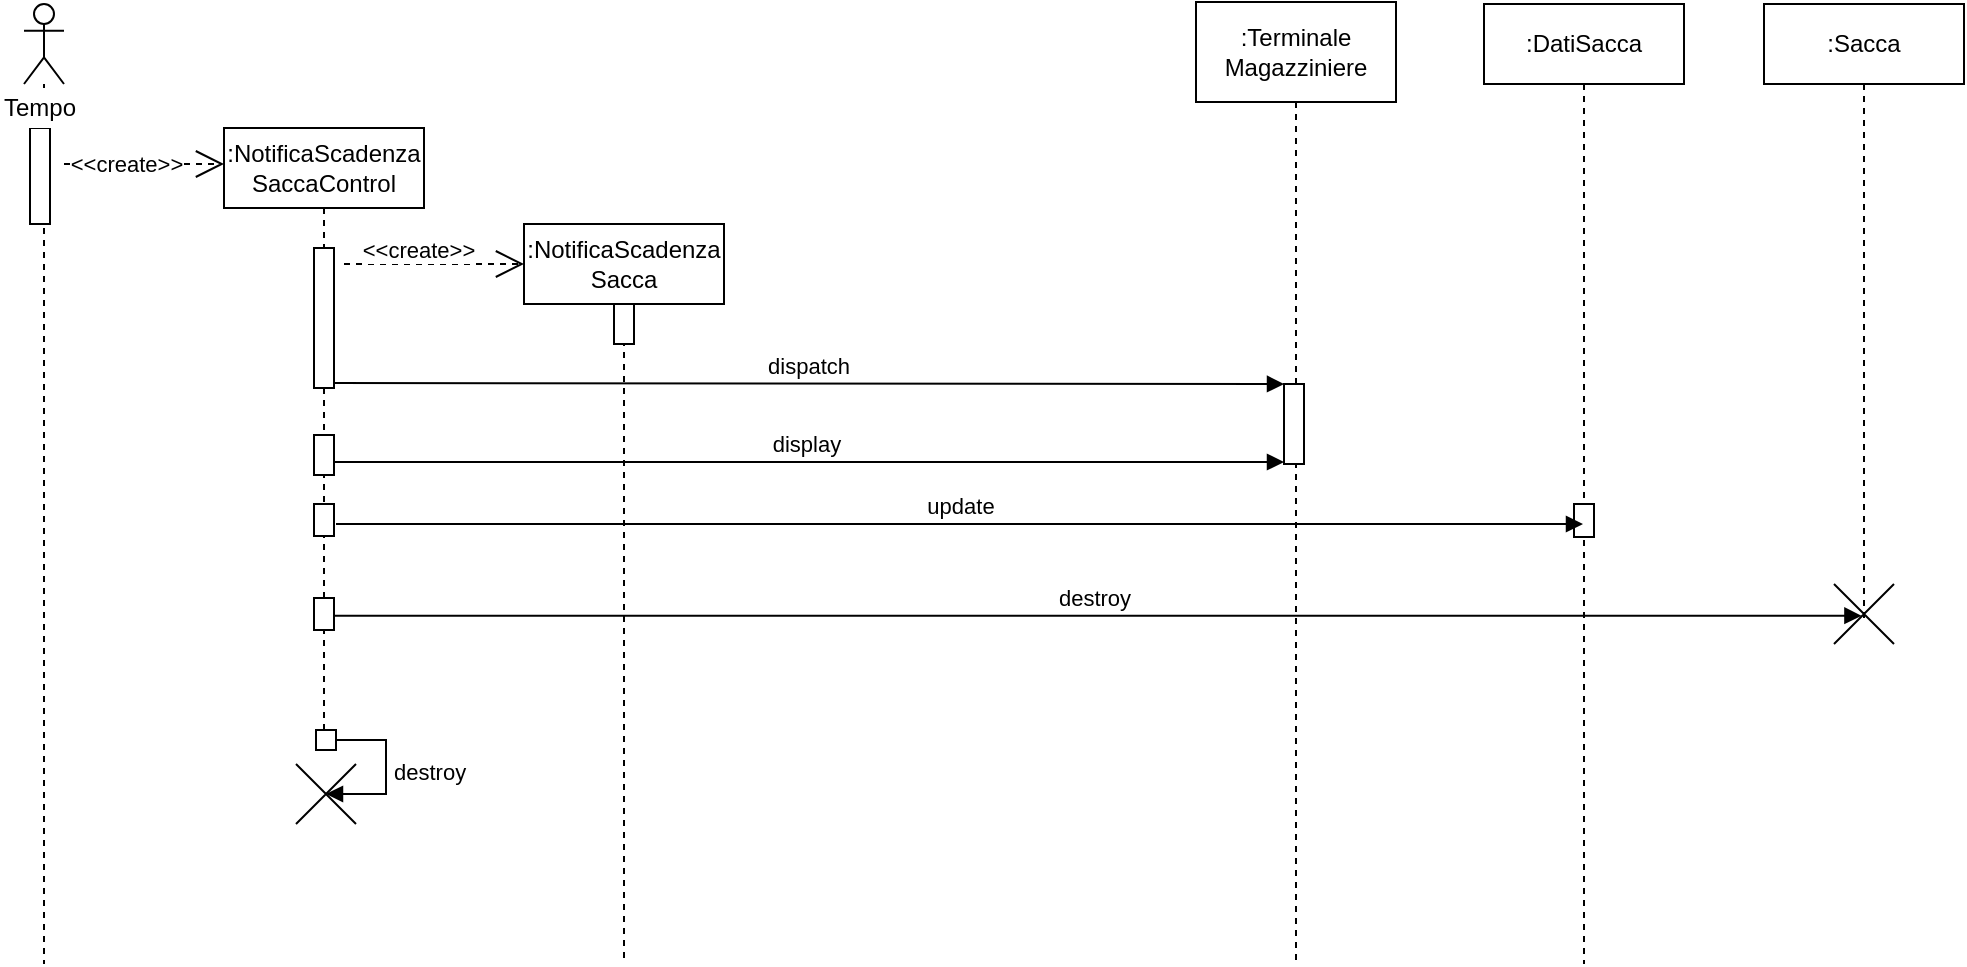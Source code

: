 <mxfile version="14.7.6" type="device"><diagram id="KgYr1aSclovnKlWKb7lc" name="Page-1"><mxGraphModel dx="1634" dy="771" grid="1" gridSize="10" guides="1" tooltips="1" connect="1" arrows="1" fold="1" page="1" pageScale="1" pageWidth="291" pageHeight="413" math="0" shadow="0"><root><mxCell id="0"/><mxCell id="1" parent="0"/><mxCell id="55uKF4U1obE1ez6HcJiN-4" value="display" style="html=1;verticalAlign=bottom;endArrow=block;" parent="1" source="qCS0jkCVEooXH4Bhvcc0-10" edge="1"><mxGeometry x="0.001" width="80" relative="1" as="geometry"><mxPoint x="374" y="269" as="sourcePoint"/><mxPoint x="700" y="269" as="targetPoint"/><mxPoint x="1" as="offset"/></mxGeometry></mxCell><mxCell id="qCS0jkCVEooXH4Bhvcc0-61" value="destroy" style="html=1;verticalAlign=bottom;endArrow=block;entryX=0.457;entryY=0.529;entryDx=0;entryDy=0;entryPerimeter=0;" parent="1" source="qCS0jkCVEooXH4Bhvcc0-10" target="faUeaLZcLf9ql6CiZc8g-5" edge="1"><mxGeometry width="80" relative="1" as="geometry"><mxPoint x="520" y="290" as="sourcePoint"/><mxPoint x="840" y="290" as="targetPoint"/></mxGeometry></mxCell><mxCell id="qCS0jkCVEooXH4Bhvcc0-9" value="" style="shape=umlLifeline;participant=umlActor;perimeter=lifelinePerimeter;whiteSpace=wrap;html=1;container=1;collapsible=0;recursiveResize=0;verticalAlign=top;spacingTop=36;outlineConnect=0;" parent="1" vertex="1"><mxGeometry x="70" y="40" width="20" height="480" as="geometry"/></mxCell><mxCell id="qCS0jkCVEooXH4Bhvcc0-63" value="" style="html=1;points=[];perimeter=orthogonalPerimeter;fillColor=#ffffff;" parent="qCS0jkCVEooXH4Bhvcc0-9" vertex="1"><mxGeometry x="3" y="62" width="10" height="48" as="geometry"/></mxCell><mxCell id="qCS0jkCVEooXH4Bhvcc0-7" value="Tempo" style="text;html=1;strokeColor=none;align=center;verticalAlign=middle;whiteSpace=wrap;rounded=0;fillColor=#ffffff;" parent="1" vertex="1"><mxGeometry x="58" y="82" width="40" height="20" as="geometry"/></mxCell><mxCell id="qCS0jkCVEooXH4Bhvcc0-10" value=":NotificaScadenza SaccaControl" style="shape=umlLifeline;perimeter=lifelinePerimeter;whiteSpace=wrap;html=1;container=1;collapsible=0;recursiveResize=0;outlineConnect=0;fillColor=#ffffff;" parent="1" vertex="1"><mxGeometry x="170" y="102" width="100" height="308" as="geometry"/></mxCell><mxCell id="qCS0jkCVEooXH4Bhvcc0-16" value="" style="html=1;points=[];perimeter=orthogonalPerimeter;fillColor=#ffffff;" parent="qCS0jkCVEooXH4Bhvcc0-10" vertex="1"><mxGeometry x="45" y="60" width="10" height="70" as="geometry"/></mxCell><mxCell id="qCS0jkCVEooXH4Bhvcc0-67" value="" style="html=1;points=[];perimeter=orthogonalPerimeter;fillColor=#ffffff;" parent="qCS0jkCVEooXH4Bhvcc0-10" vertex="1"><mxGeometry x="45" y="235" width="10" height="16" as="geometry"/></mxCell><mxCell id="aX-zulqJw48c96EBf6Zh-5" value="" style="html=1;points=[];perimeter=orthogonalPerimeter;fillColor=#ffffff;" parent="qCS0jkCVEooXH4Bhvcc0-10" vertex="1"><mxGeometry x="45" y="188" width="10" height="16" as="geometry"/></mxCell><mxCell id="5HBs2Dv348cbruSI6xoY-1" value="" style="html=1;points=[];perimeter=orthogonalPerimeter;" parent="qCS0jkCVEooXH4Bhvcc0-10" vertex="1"><mxGeometry x="45" y="153.5" width="10" height="20" as="geometry"/></mxCell><mxCell id="qCS0jkCVEooXH4Bhvcc0-11" value="" style="endArrow=open;dashed=1;endFill=0;endSize=12;html=1;" parent="1" edge="1"><mxGeometry width="160" relative="1" as="geometry"><mxPoint x="90" y="120" as="sourcePoint"/><mxPoint x="170" y="120" as="targetPoint"/></mxGeometry></mxCell><mxCell id="qCS0jkCVEooXH4Bhvcc0-12" value="&amp;lt;&amp;lt;create&amp;gt;&amp;gt;" style="edgeLabel;html=1;align=center;verticalAlign=middle;resizable=0;points=[];" parent="qCS0jkCVEooXH4Bhvcc0-11" vertex="1" connectable="0"><mxGeometry x="0.225" y="3" relative="1" as="geometry"><mxPoint x="-18" y="3" as="offset"/></mxGeometry></mxCell><mxCell id="qCS0jkCVEooXH4Bhvcc0-13" value="" style="endArrow=open;dashed=1;endFill=0;endSize=12;html=1;" parent="1" edge="1"><mxGeometry width="160" relative="1" as="geometry"><mxPoint x="230" y="170" as="sourcePoint"/><mxPoint x="320" y="170" as="targetPoint"/></mxGeometry></mxCell><mxCell id="qCS0jkCVEooXH4Bhvcc0-14" value="&amp;lt;&amp;lt;create&amp;gt;&amp;gt;" style="edgeLabel;html=1;align=center;verticalAlign=middle;resizable=0;points=[];" parent="qCS0jkCVEooXH4Bhvcc0-13" vertex="1" connectable="0"><mxGeometry x="0.225" y="3" relative="1" as="geometry"><mxPoint x="-18" y="-4" as="offset"/></mxGeometry></mxCell><mxCell id="qCS0jkCVEooXH4Bhvcc0-17" value=":NotificaScadenza Sacca" style="shape=umlLifeline;perimeter=lifelinePerimeter;whiteSpace=wrap;html=1;container=1;collapsible=0;recursiveResize=0;outlineConnect=0;fillColor=#ffffff;" parent="1" vertex="1"><mxGeometry x="320" y="150" width="100" height="370" as="geometry"/></mxCell><mxCell id="55uKF4U1obE1ez6HcJiN-2" value="" style="html=1;points=[];perimeter=orthogonalPerimeter;" parent="qCS0jkCVEooXH4Bhvcc0-17" vertex="1"><mxGeometry x="45" y="40" width="10" height="20" as="geometry"/></mxCell><mxCell id="qCS0jkCVEooXH4Bhvcc0-22" value="dispatch" style="html=1;verticalAlign=bottom;endArrow=block;" parent="1" target="qCS0jkCVEooXH4Bhvcc0-49" edge="1"><mxGeometry width="80" relative="1" as="geometry"><mxPoint x="225" y="229.5" as="sourcePoint"/><mxPoint x="515" y="229.5" as="targetPoint"/></mxGeometry></mxCell><mxCell id="qCS0jkCVEooXH4Bhvcc0-39" value=":Terminale Magazziniere" style="shape=umlLifeline;perimeter=lifelinePerimeter;whiteSpace=wrap;html=1;container=1;collapsible=0;recursiveResize=0;outlineConnect=0;size=50;" parent="1" vertex="1"><mxGeometry x="656" y="39" width="100" height="481" as="geometry"/></mxCell><mxCell id="qCS0jkCVEooXH4Bhvcc0-49" value="" style="html=1;points=[];perimeter=orthogonalPerimeter;fillColor=#ffffff;" parent="1" vertex="1"><mxGeometry x="700" y="230" width="10" height="40" as="geometry"/></mxCell><mxCell id="qCS0jkCVEooXH4Bhvcc0-60" value=":Sacca" style="shape=umlLifeline;perimeter=lifelinePerimeter;whiteSpace=wrap;html=1;container=1;collapsible=0;recursiveResize=0;outlineConnect=0;fillColor=#ffffff;" parent="1" vertex="1"><mxGeometry x="940" y="40" width="100" height="310" as="geometry"/></mxCell><mxCell id="faUeaLZcLf9ql6CiZc8g-5" value="" style="shape=umlDestroy;fillColor=#ffffff;fontSize=8;" parent="qCS0jkCVEooXH4Bhvcc0-60" vertex="1"><mxGeometry x="35" y="290" width="30" height="30" as="geometry"/></mxCell><mxCell id="faUeaLZcLf9ql6CiZc8g-1" value="destroy" style="edgeStyle=orthogonalEdgeStyle;html=1;align=left;spacingLeft=2;endArrow=block;rounded=0;" parent="1" source="faUeaLZcLf9ql6CiZc8g-2" edge="1"><mxGeometry relative="1" as="geometry"><mxPoint x="-999" y="-212" as="sourcePoint"/><Array as="points"><mxPoint x="251" y="408"/><mxPoint x="251" y="435"/></Array><mxPoint x="221" y="435" as="targetPoint"/></mxGeometry></mxCell><mxCell id="faUeaLZcLf9ql6CiZc8g-2" value="" style="html=1;points=[];perimeter=orthogonalPerimeter;" parent="1" vertex="1"><mxGeometry x="216" y="403" width="10" height="10" as="geometry"/></mxCell><mxCell id="faUeaLZcLf9ql6CiZc8g-3" value="" style="shape=umlDestroy;fillColor=#ffffff;fontSize=8;" parent="1" vertex="1"><mxGeometry x="206" y="420" width="30" height="30" as="geometry"/></mxCell><mxCell id="aX-zulqJw48c96EBf6Zh-1" value=":DatiSacca" style="shape=umlLifeline;perimeter=lifelinePerimeter;whiteSpace=wrap;html=1;container=1;collapsible=0;recursiveResize=0;outlineConnect=0;fillColor=#ffffff;" parent="1" vertex="1"><mxGeometry x="800" y="40" width="100" height="480" as="geometry"/></mxCell><mxCell id="aX-zulqJw48c96EBf6Zh-2" value="" style="html=1;points=[];perimeter=orthogonalPerimeter;fillColor=#ffffff;" parent="aX-zulqJw48c96EBf6Zh-1" vertex="1"><mxGeometry x="45" y="250" width="10" height="16.5" as="geometry"/></mxCell><mxCell id="aX-zulqJw48c96EBf6Zh-4" value="update" style="html=1;verticalAlign=bottom;endArrow=block;" parent="1" target="aX-zulqJw48c96EBf6Zh-1" edge="1"><mxGeometry width="80" relative="1" as="geometry"><mxPoint x="226" y="300" as="sourcePoint"/><mxPoint x="701" y="300" as="targetPoint"/></mxGeometry></mxCell></root></mxGraphModel></diagram></mxfile>